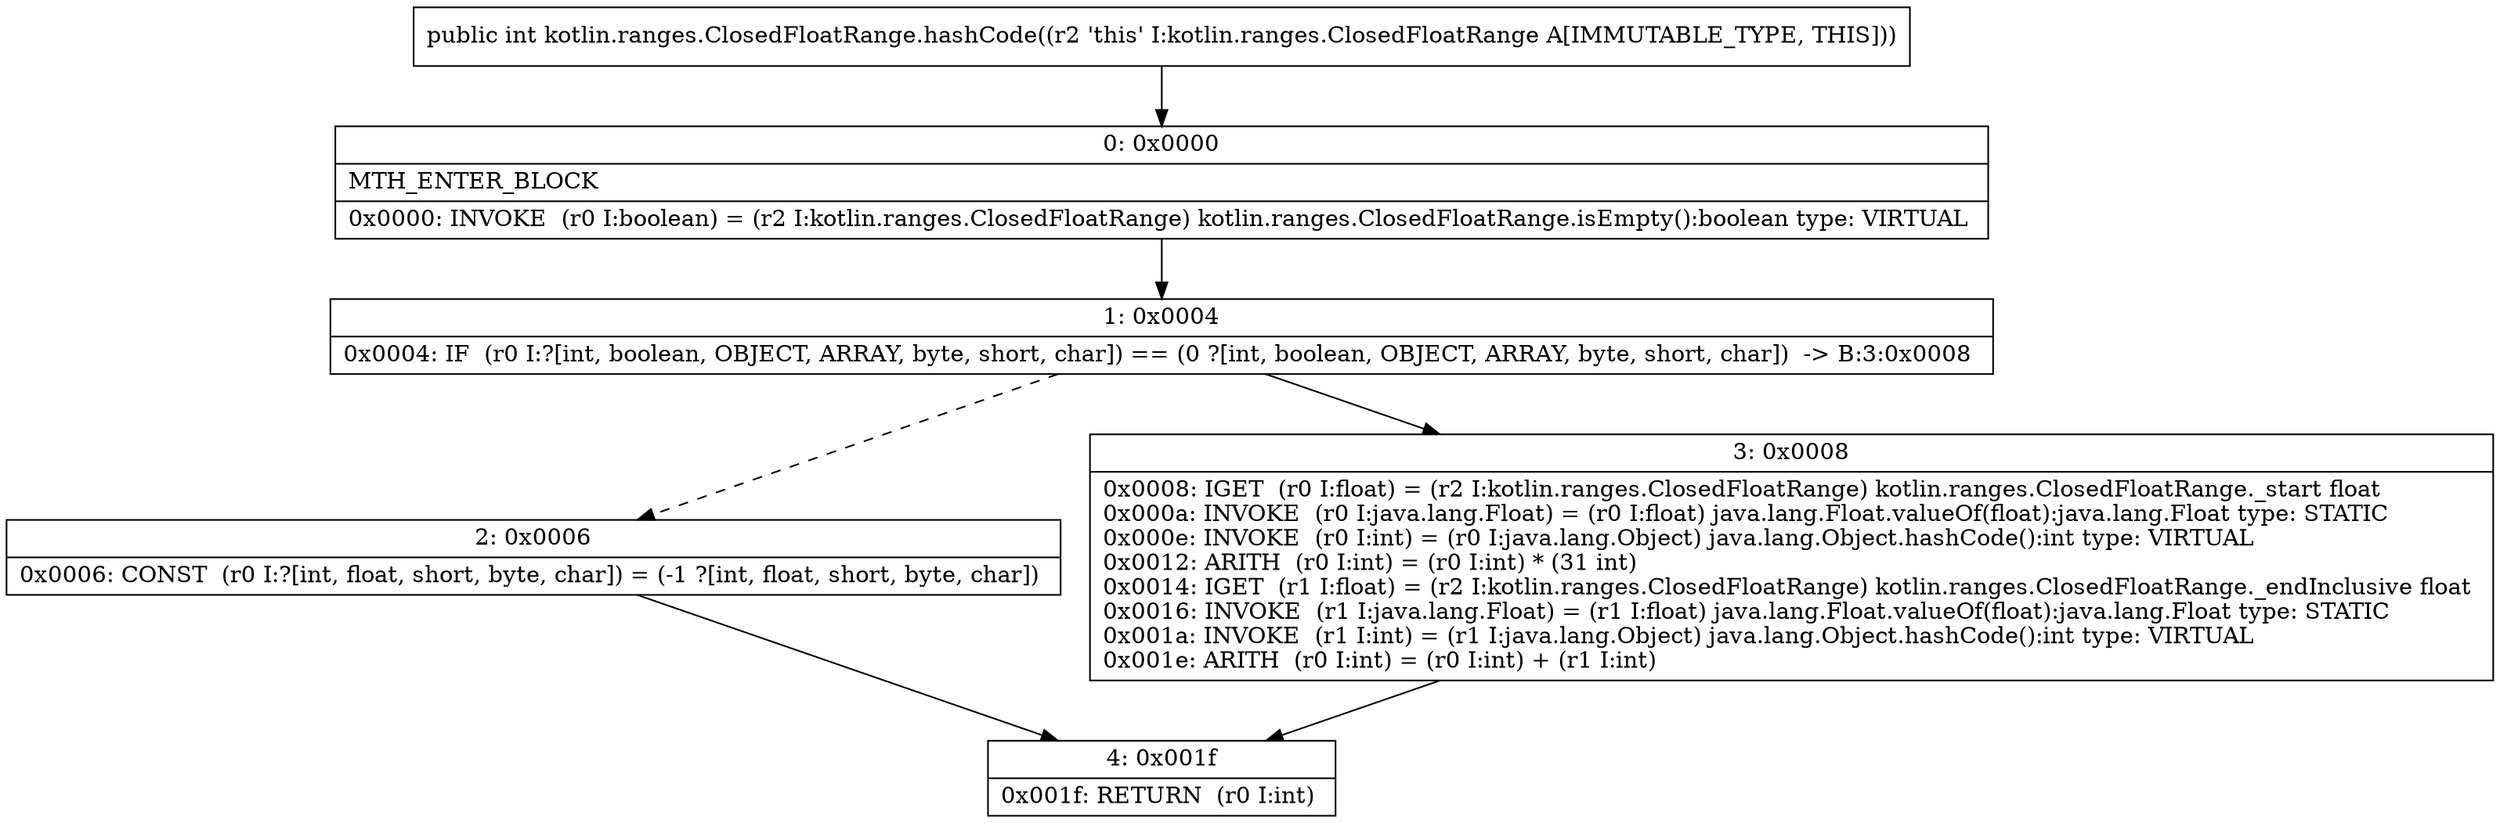 digraph "CFG forkotlin.ranges.ClosedFloatRange.hashCode()I" {
Node_0 [shape=record,label="{0\:\ 0x0000|MTH_ENTER_BLOCK\l|0x0000: INVOKE  (r0 I:boolean) = (r2 I:kotlin.ranges.ClosedFloatRange) kotlin.ranges.ClosedFloatRange.isEmpty():boolean type: VIRTUAL \l}"];
Node_1 [shape=record,label="{1\:\ 0x0004|0x0004: IF  (r0 I:?[int, boolean, OBJECT, ARRAY, byte, short, char]) == (0 ?[int, boolean, OBJECT, ARRAY, byte, short, char])  \-\> B:3:0x0008 \l}"];
Node_2 [shape=record,label="{2\:\ 0x0006|0x0006: CONST  (r0 I:?[int, float, short, byte, char]) = (\-1 ?[int, float, short, byte, char]) \l}"];
Node_3 [shape=record,label="{3\:\ 0x0008|0x0008: IGET  (r0 I:float) = (r2 I:kotlin.ranges.ClosedFloatRange) kotlin.ranges.ClosedFloatRange._start float \l0x000a: INVOKE  (r0 I:java.lang.Float) = (r0 I:float) java.lang.Float.valueOf(float):java.lang.Float type: STATIC \l0x000e: INVOKE  (r0 I:int) = (r0 I:java.lang.Object) java.lang.Object.hashCode():int type: VIRTUAL \l0x0012: ARITH  (r0 I:int) = (r0 I:int) * (31 int) \l0x0014: IGET  (r1 I:float) = (r2 I:kotlin.ranges.ClosedFloatRange) kotlin.ranges.ClosedFloatRange._endInclusive float \l0x0016: INVOKE  (r1 I:java.lang.Float) = (r1 I:float) java.lang.Float.valueOf(float):java.lang.Float type: STATIC \l0x001a: INVOKE  (r1 I:int) = (r1 I:java.lang.Object) java.lang.Object.hashCode():int type: VIRTUAL \l0x001e: ARITH  (r0 I:int) = (r0 I:int) + (r1 I:int) \l}"];
Node_4 [shape=record,label="{4\:\ 0x001f|0x001f: RETURN  (r0 I:int) \l}"];
MethodNode[shape=record,label="{public int kotlin.ranges.ClosedFloatRange.hashCode((r2 'this' I:kotlin.ranges.ClosedFloatRange A[IMMUTABLE_TYPE, THIS])) }"];
MethodNode -> Node_0;
Node_0 -> Node_1;
Node_1 -> Node_2[style=dashed];
Node_1 -> Node_3;
Node_2 -> Node_4;
Node_3 -> Node_4;
}

